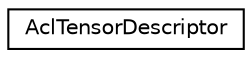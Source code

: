 digraph "Graphical Class Hierarchy"
{
 // LATEX_PDF_SIZE
  edge [fontname="Helvetica",fontsize="10",labelfontname="Helvetica",labelfontsize="10"];
  node [fontname="Helvetica",fontsize="10",shape=record];
  rankdir="LR";
  Node0 [label="AclTensorDescriptor",height=0.2,width=0.4,color="black", fillcolor="white", style="filled",URL="$struct_acl_tensor_descriptor.xhtml",tooltip=" "];
}
